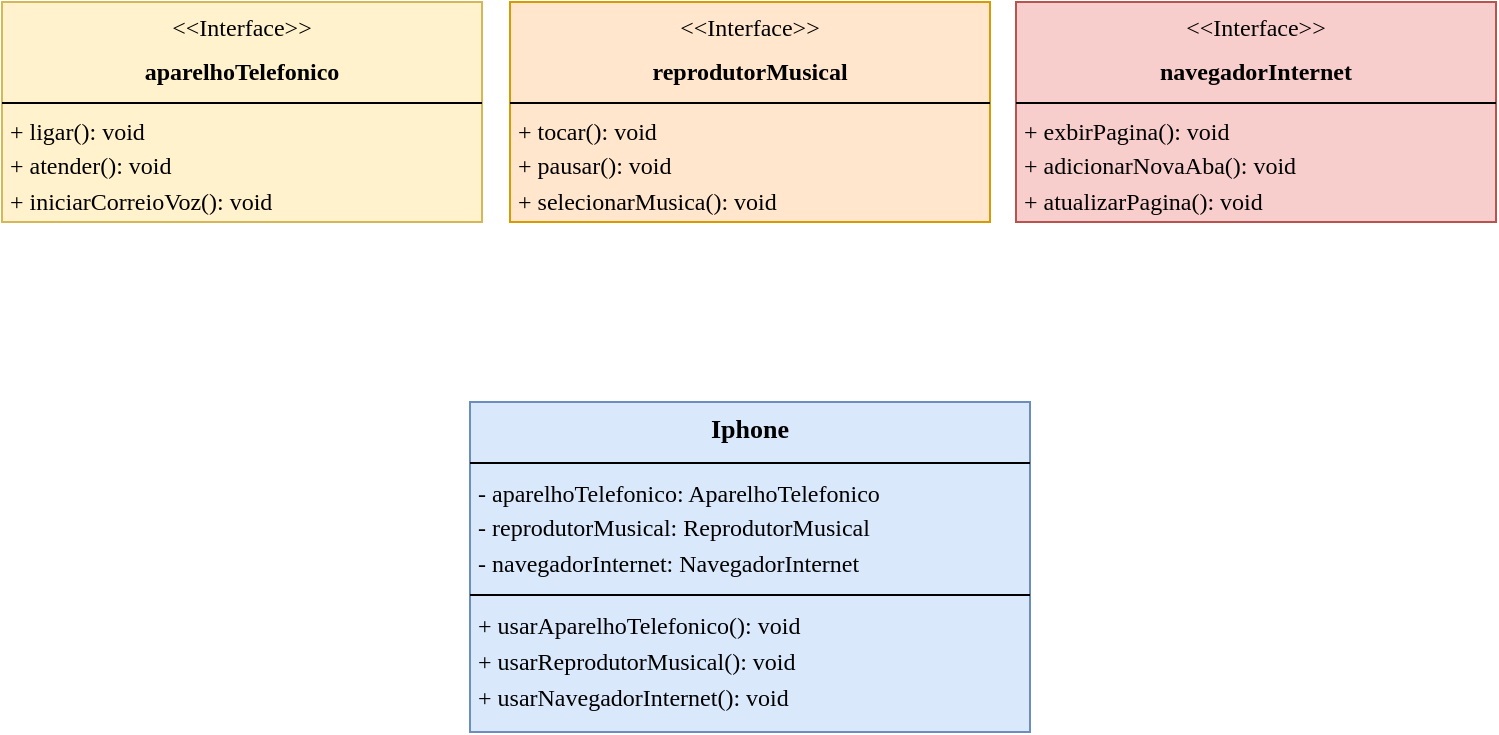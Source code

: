 <mxfile version="24.2.1" type="device">
  <diagram id="C5RBs43oDa-KdzZeNtuy" name="Page-1">
    <mxGraphModel dx="1434" dy="780" grid="1" gridSize="10" guides="1" tooltips="1" connect="1" arrows="1" fold="1" page="1" pageScale="1" pageWidth="827" pageHeight="1169" math="0" shadow="0">
      <root>
        <mxCell id="WIyWlLk6GJQsqaUBKTNV-0" />
        <mxCell id="WIyWlLk6GJQsqaUBKTNV-1" parent="WIyWlLk6GJQsqaUBKTNV-0" />
        <mxCell id="nNnNyw3XcxW_SEx2v4Bi-10" value="&lt;p style=&quot;margin: 4px 0px 0px; text-align: center; line-height: 150%; font-size: 13px;&quot;&gt;&lt;b style=&quot;&quot;&gt;&lt;font style=&quot;font-size: 13px;&quot; face=&quot;Verdana&quot;&gt;Iphone&lt;/font&gt;&lt;/b&gt;&lt;/p&gt;&lt;hr size=&quot;1&quot; style=&quot;border-style: solid; font-size: 13px;&quot;&gt;&lt;p style=&quot;margin: 0px 0px 0px 4px; line-height: 140%;&quot;&gt;&lt;font style=&quot;font-size: 12px;&quot; face=&quot;Verdana&quot;&gt;- aparelhoTelefonico: AparelhoTelefonico&lt;/font&gt;&lt;/p&gt;&lt;p style=&quot;margin: 0px 0px 0px 4px; line-height: 150%;&quot;&gt;&lt;font style=&quot;font-size: 12px;&quot; face=&quot;Verdana&quot;&gt;- reprodutorMusical: ReprodutorMusical&lt;/font&gt;&lt;/p&gt;&lt;p style=&quot;margin: 0px 0px 0px 4px; line-height: 150%;&quot;&gt;&lt;font style=&quot;font-size: 12px;&quot; face=&quot;Verdana&quot;&gt;- navegadorInternet: NavegadorInternet&lt;/font&gt;&lt;/p&gt;&lt;hr size=&quot;1&quot; style=&quot;border-style: solid; line-height: 150%;&quot;&gt;&lt;p style=&quot;margin: 0px 0px 0px 4px; line-height: 150%;&quot;&gt;&lt;font style=&quot;font-size: 12px;&quot; face=&quot;Verdana&quot;&gt;+ usarAparelhoTelefonico(): void&lt;br&gt;&lt;/font&gt;&lt;font style=&quot;font-size: 12px;&quot;&gt;&lt;font style=&quot;font-size: 12px;&quot; face=&quot;Verdana&quot;&gt;+ usarReprodutorMusical()&lt;/font&gt;&lt;span style=&quot;font-family: Verdana; background-color: initial;&quot;&gt;: void&lt;/span&gt;&lt;/font&gt;&lt;/p&gt;&lt;p style=&quot;margin: 0px 0px 0px 4px; line-height: 150%;&quot;&gt;&lt;font style=&quot;font-size: 12px;&quot; face=&quot;Verdana&quot;&gt;+ usarNavegadorInternet()&lt;/font&gt;&lt;span style=&quot;font-family: Verdana; background-color: initial;&quot;&gt;: void&lt;/span&gt;&lt;/p&gt;" style="verticalAlign=top;align=left;overflow=fill;html=1;whiteSpace=wrap;fillColor=#dae8fc;strokeColor=#6c8ebf;" vertex="1" parent="WIyWlLk6GJQsqaUBKTNV-1">
          <mxGeometry x="274" y="370" width="280" height="165" as="geometry" />
        </mxCell>
        <mxCell id="nNnNyw3XcxW_SEx2v4Bi-11" value="&lt;p style=&quot;margin: 4px 0px 0px; text-align: center; line-height: 150%;&quot;&gt;&lt;font face=&quot;Verdana&quot;&gt;&amp;lt;&amp;lt;Interface&amp;gt;&amp;gt;&lt;/font&gt;&lt;/p&gt;&lt;p style=&quot;margin: 4px 0px 0px; text-align: center; line-height: 150%;&quot;&gt;&lt;b style=&quot;&quot;&gt;&lt;font face=&quot;Verdana&quot;&gt;aparelhoTelefonico&lt;/font&gt;&lt;/b&gt;&lt;/p&gt;&lt;hr size=&quot;1&quot; style=&quot;border-style:solid;&quot;&gt;&lt;p style=&quot;margin: 0px 0px 0px 4px; line-height: 140%;&quot;&gt;&lt;font style=&quot;font-size: 12px;&quot;&gt;&lt;span style=&quot;font-family: Verdana; background-color: initial;&quot;&gt;+ ligar():&amp;nbsp;&lt;/span&gt;&lt;span style=&quot;font-family: Verdana; background-color: initial;&quot;&gt;void&lt;/span&gt;&lt;/font&gt;&lt;/p&gt;&lt;p style=&quot;margin: 0px 0px 0px 4px; line-height: 140%;&quot;&gt;&lt;span style=&quot;background-color: initial; font-family: Verdana;&quot;&gt;&lt;font style=&quot;font-size: 12px;&quot;&gt;+ atender(): void&lt;/font&gt;&lt;/span&gt;&lt;/p&gt;&lt;p style=&quot;margin: 0px 0px 0px 4px; line-height: 150%;&quot;&gt;&lt;font style=&quot;font-size: 12px;&quot; face=&quot;Verdana&quot;&gt;+ iniciarCorreioVoz(): void&lt;/font&gt;&lt;/p&gt;" style="verticalAlign=top;align=left;overflow=fill;html=1;whiteSpace=wrap;fillColor=#fff2cc;strokeColor=#d6b656;" vertex="1" parent="WIyWlLk6GJQsqaUBKTNV-1">
          <mxGeometry x="40" y="170" width="240" height="110" as="geometry" />
        </mxCell>
        <mxCell id="nNnNyw3XcxW_SEx2v4Bi-14" value="&lt;p style=&quot;margin: 4px 0px 0px; text-align: center; line-height: 150%;&quot;&gt;&lt;font face=&quot;Verdana&quot;&gt;&amp;lt;&amp;lt;Interface&amp;gt;&amp;gt;&lt;/font&gt;&lt;/p&gt;&lt;p style=&quot;margin: 4px 0px 0px; text-align: center; line-height: 150%;&quot;&gt;&lt;b style=&quot;&quot;&gt;&lt;font face=&quot;Verdana&quot;&gt;reprodutorMusical&lt;/font&gt;&lt;/b&gt;&lt;/p&gt;&lt;hr size=&quot;1&quot; style=&quot;border-style:solid;&quot;&gt;&lt;p style=&quot;margin: 0px 0px 0px 4px; line-height: 140%;&quot;&gt;&lt;font style=&quot;font-size: 12px;&quot;&gt;&lt;span style=&quot;font-family: Verdana; background-color: initial;&quot;&gt;+ tocar():&lt;/span&gt;&lt;span style=&quot;font-family: Verdana; background-color: initial;&quot;&gt;&amp;nbsp;void&lt;/span&gt;&lt;/font&gt;&lt;/p&gt;&lt;p style=&quot;margin: 0px 0px 0px 4px; line-height: 140%;&quot;&gt;&lt;span style=&quot;background-color: initial; font-family: Verdana;&quot;&gt;&lt;font style=&quot;font-size: 12px;&quot;&gt;+ pausar(): void&lt;/font&gt;&lt;/span&gt;&lt;/p&gt;&lt;p style=&quot;margin: 0px 0px 0px 4px; line-height: 150%;&quot;&gt;&lt;font style=&quot;font-size: 12px;&quot; face=&quot;Verdana&quot;&gt;+ selecionarMusica(): void&lt;/font&gt;&lt;/p&gt;" style="verticalAlign=top;align=left;overflow=fill;html=1;whiteSpace=wrap;fillColor=#ffe6cc;strokeColor=#d79b00;" vertex="1" parent="WIyWlLk6GJQsqaUBKTNV-1">
          <mxGeometry x="294" y="170" width="240" height="110" as="geometry" />
        </mxCell>
        <mxCell id="nNnNyw3XcxW_SEx2v4Bi-15" value="&lt;p style=&quot;margin: 4px 0px 0px; text-align: center; line-height: 150%;&quot;&gt;&lt;font face=&quot;Verdana&quot;&gt;&amp;lt;&amp;lt;Interface&amp;gt;&amp;gt;&lt;/font&gt;&lt;/p&gt;&lt;p style=&quot;margin: 4px 0px 0px; text-align: center; line-height: 150%;&quot;&gt;&lt;b style=&quot;&quot;&gt;&lt;font face=&quot;Verdana&quot;&gt;navegadorInternet&lt;/font&gt;&lt;/b&gt;&lt;/p&gt;&lt;hr size=&quot;1&quot; style=&quot;border-style:solid;&quot;&gt;&lt;p style=&quot;margin: 0px 0px 0px 4px; line-height: 140%;&quot;&gt;&lt;font style=&quot;font-size: 12px;&quot;&gt;&lt;span style=&quot;font-family: Verdana; background-color: initial;&quot;&gt;+ exbirPagina():&amp;nbsp;&lt;/span&gt;&lt;span style=&quot;font-family: Verdana; background-color: initial;&quot;&gt;void&lt;/span&gt;&lt;/font&gt;&lt;/p&gt;&lt;p style=&quot;margin: 0px 0px 0px 4px; line-height: 140%;&quot;&gt;&lt;span style=&quot;background-color: initial; font-family: Verdana;&quot;&gt;&lt;font style=&quot;font-size: 12px;&quot;&gt;+ adicionarNovaAba(): void&lt;/font&gt;&lt;/span&gt;&lt;/p&gt;&lt;p style=&quot;margin: 0px 0px 0px 4px; line-height: 150%;&quot;&gt;&lt;font style=&quot;font-size: 12px;&quot; face=&quot;Verdana&quot;&gt;+ atualizarPagina(): void&lt;/font&gt;&lt;/p&gt;" style="verticalAlign=top;align=left;overflow=fill;html=1;whiteSpace=wrap;fillColor=#f8cecc;strokeColor=#b85450;" vertex="1" parent="WIyWlLk6GJQsqaUBKTNV-1">
          <mxGeometry x="547" y="170" width="240" height="110" as="geometry" />
        </mxCell>
      </root>
    </mxGraphModel>
  </diagram>
</mxfile>
